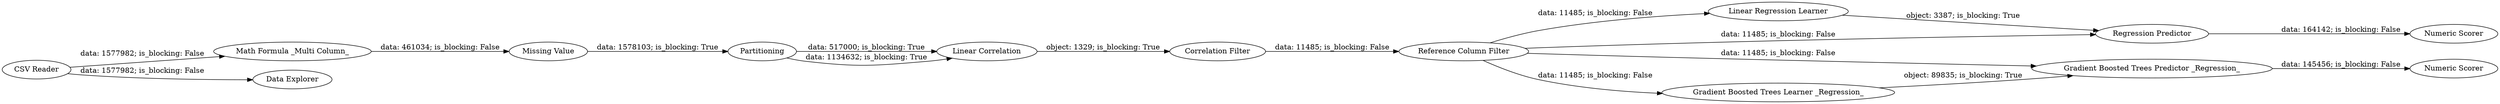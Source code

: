 digraph {
	"1816378641186635807_7" [label="Correlation Filter"]
	"1816378641186635807_8" [label="Reference Column Filter"]
	"550769793232120021_5" [label=Partitioning]
	"550769793232120021_9" [label="Linear Regression Learner"]
	"550769793232120021_13" [label="Gradient Boosted Trees Learner _Regression_"]
	"550769793232120021_15" [label="Numeric Scorer"]
	"550769793232120021_4" [label="Missing Value"]
	"550769793232120021_11" [label="Numeric Scorer"]
	"550769793232120021_1" [label="CSV Reader"]
	"550769793232120021_3" [label="Math Formula _Multi Column_"]
	"550769793232120021_10" [label="Regression Predictor"]
	"550769793232120021_2" [label="Data Explorer"]
	"550769793232120021_14" [label="Gradient Boosted Trees Predictor _Regression_"]
	"1816378641186635807_6" [label="Linear Correlation"]
	"1816378641186635807_7" -> "1816378641186635807_8" [label="data: 11485; is_blocking: False"]
	"550769793232120021_14" -> "550769793232120021_15" [label="data: 145456; is_blocking: False"]
	"1816378641186635807_8" -> "550769793232120021_14" [label="data: 11485; is_blocking: False"]
	"1816378641186635807_8" -> "550769793232120021_13" [label="data: 11485; is_blocking: False"]
	"1816378641186635807_8" -> "550769793232120021_9" [label="data: 11485; is_blocking: False"]
	"1816378641186635807_8" -> "550769793232120021_10" [label="data: 11485; is_blocking: False"]
	"550769793232120021_4" -> "550769793232120021_5" [label="data: 1578103; is_blocking: True"]
	"550769793232120021_9" -> "550769793232120021_10" [label="object: 3387; is_blocking: True"]
	"1816378641186635807_6" -> "1816378641186635807_7" [label="object: 1329; is_blocking: True"]
	"550769793232120021_5" -> "1816378641186635807_6" [label="data: 517000; is_blocking: True"]
	"550769793232120021_1" -> "550769793232120021_3" [label="data: 1577982; is_blocking: False"]
	"550769793232120021_10" -> "550769793232120021_11" [label="data: 164142; is_blocking: False"]
	"550769793232120021_3" -> "550769793232120021_4" [label="data: 461034; is_blocking: False"]
	"550769793232120021_13" -> "550769793232120021_14" [label="object: 89835; is_blocking: True"]
	"550769793232120021_1" -> "550769793232120021_2" [label="data: 1577982; is_blocking: False"]
	"550769793232120021_5" -> "1816378641186635807_6" [label="data: 1134632; is_blocking: True"]
	rankdir=LR
}
